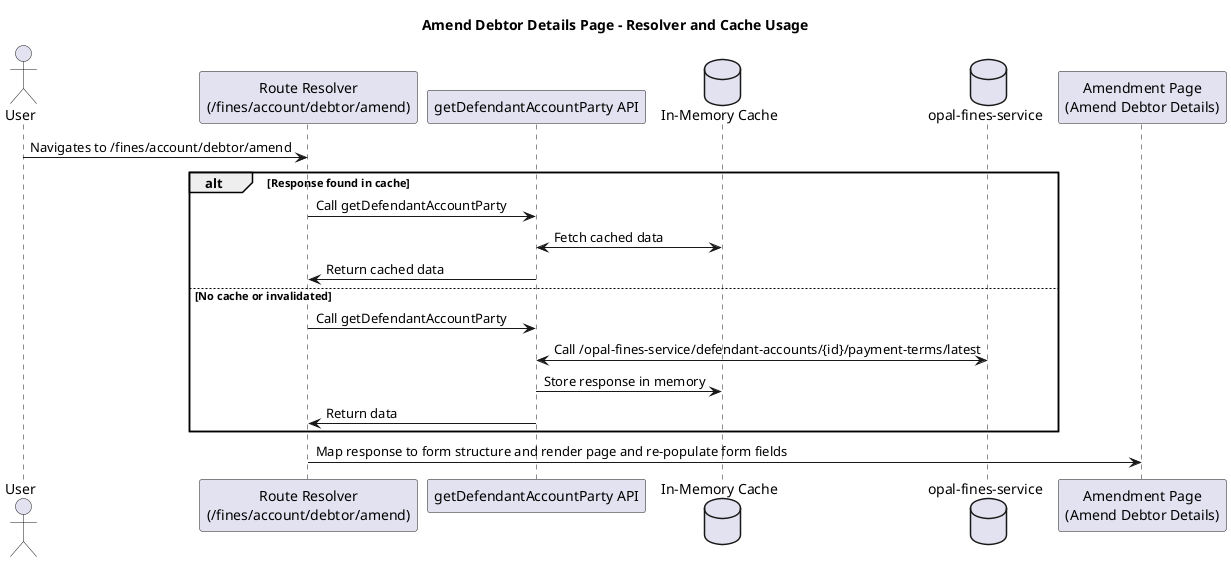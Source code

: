 @startuml
title Amend Debtor Details Page - Resolver and Cache Usage

actor User
participant "Route Resolver\n(/fines/account/debtor/amend)" as Resolver
participant "getDefendantAccountParty API" as API
database "In-Memory Cache" as Cache
database "opal-fines-service" as Backend
participant "Amendment Page\n(Amend Debtor Details)" as Page

User -> Resolver : Navigates to /fines/account/debtor/amend

alt Response found in cache
    Resolver -> API : Call getDefendantAccountParty
    API <-> Cache : Fetch cached data
    API -> Resolver : Return cached data
else No cache or invalidated
    Resolver -> API : Call getDefendantAccountParty
    API <-> Backend : Call /opal-fines-service/defendant-accounts/{id}/payment-terms/latest
    API -> Cache : Store response in memory
    API -> Resolver : Return data
end

Resolver -> Page : Map response to form structure and render page and re-populate form fields
@enduml